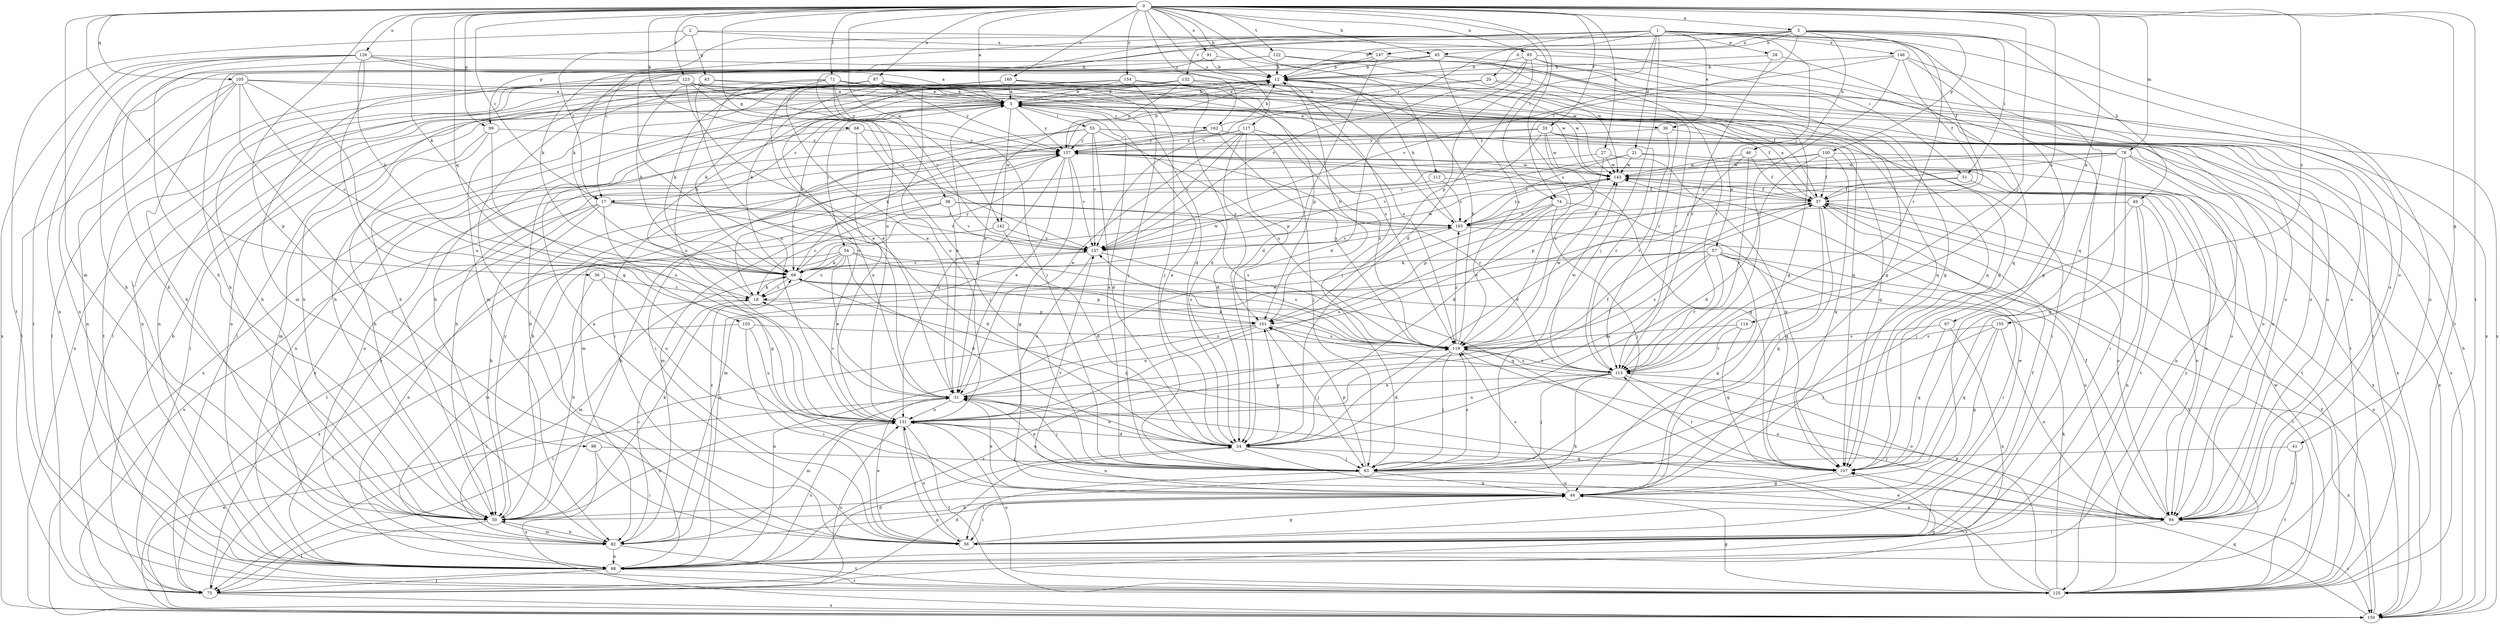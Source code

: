 strict digraph  {
0;
1;
2;
3;
5;
12;
17;
18;
20;
21;
24;
27;
28;
30;
31;
33;
36;
37;
38;
41;
43;
44;
45;
46;
49;
50;
51;
54;
55;
56;
57;
63;
67;
68;
69;
71;
74;
75;
78;
82;
85;
87;
88;
91;
94;
98;
99;
100;
101;
103;
105;
107;
112;
113;
114;
117;
119;
122;
123;
125;
126;
131;
132;
137;
142;
143;
146;
147;
150;
154;
155;
157;
160;
162;
163;
0 -> 3  [label=a];
0 -> 5  [label=a];
0 -> 12  [label=b];
0 -> 17  [label=c];
0 -> 27  [label=e];
0 -> 33  [label=f];
0 -> 36  [label=f];
0 -> 38  [label=g];
0 -> 41  [label=g];
0 -> 45  [label=h];
0 -> 67  [label=k];
0 -> 68  [label=k];
0 -> 69  [label=k];
0 -> 71  [label=l];
0 -> 74  [label=l];
0 -> 78  [label=m];
0 -> 82  [label=m];
0 -> 85  [label=n];
0 -> 87  [label=n];
0 -> 91  [label=o];
0 -> 98  [label=p];
0 -> 99  [label=p];
0 -> 103  [label=q];
0 -> 105  [label=q];
0 -> 112  [label=r];
0 -> 113  [label=r];
0 -> 114  [label=s];
0 -> 117  [label=s];
0 -> 119  [label=s];
0 -> 122  [label=t];
0 -> 123  [label=t];
0 -> 125  [label=t];
0 -> 126  [label=u];
0 -> 142  [label=w];
0 -> 154  [label=y];
0 -> 155  [label=y];
0 -> 160  [label=z];
0 -> 162  [label=z];
1 -> 17  [label=c];
1 -> 20  [label=d];
1 -> 21  [label=d];
1 -> 24  [label=d];
1 -> 28  [label=e];
1 -> 30  [label=e];
1 -> 37  [label=f];
1 -> 57  [label=j];
1 -> 63  [label=j];
1 -> 69  [label=k];
1 -> 94  [label=o];
1 -> 99  [label=p];
1 -> 107  [label=q];
1 -> 131  [label=u];
1 -> 132  [label=v];
1 -> 137  [label=v];
1 -> 146  [label=x];
2 -> 17  [label=c];
2 -> 43  [label=g];
2 -> 51  [label=i];
2 -> 125  [label=t];
2 -> 147  [label=x];
3 -> 12  [label=b];
3 -> 45  [label=h];
3 -> 46  [label=h];
3 -> 49  [label=h];
3 -> 50  [label=h];
3 -> 51  [label=i];
3 -> 69  [label=k];
3 -> 74  [label=l];
3 -> 88  [label=n];
3 -> 100  [label=p];
3 -> 113  [label=r];
3 -> 147  [label=x];
5 -> 12  [label=b];
5 -> 17  [label=c];
5 -> 30  [label=e];
5 -> 37  [label=f];
5 -> 54  [label=i];
5 -> 55  [label=i];
5 -> 69  [label=k];
5 -> 75  [label=l];
5 -> 125  [label=t];
5 -> 142  [label=w];
5 -> 157  [label=y];
5 -> 162  [label=z];
12 -> 5  [label=a];
12 -> 50  [label=h];
12 -> 63  [label=j];
12 -> 75  [label=l];
12 -> 94  [label=o];
17 -> 24  [label=d];
17 -> 44  [label=g];
17 -> 50  [label=h];
17 -> 75  [label=l];
17 -> 137  [label=v];
17 -> 150  [label=x];
17 -> 163  [label=z];
18 -> 12  [label=b];
18 -> 69  [label=k];
18 -> 75  [label=l];
18 -> 101  [label=p];
20 -> 5  [label=a];
20 -> 31  [label=e];
20 -> 113  [label=r];
20 -> 125  [label=t];
21 -> 125  [label=t];
21 -> 137  [label=v];
21 -> 143  [label=w];
21 -> 150  [label=x];
21 -> 163  [label=z];
24 -> 5  [label=a];
24 -> 31  [label=e];
24 -> 63  [label=j];
24 -> 94  [label=o];
24 -> 101  [label=p];
24 -> 107  [label=q];
27 -> 24  [label=d];
27 -> 82  [label=m];
27 -> 107  [label=q];
27 -> 143  [label=w];
28 -> 12  [label=b];
28 -> 107  [label=q];
28 -> 113  [label=r];
30 -> 56  [label=i];
30 -> 113  [label=r];
30 -> 157  [label=y];
31 -> 5  [label=a];
31 -> 18  [label=c];
31 -> 37  [label=f];
31 -> 63  [label=j];
31 -> 82  [label=m];
31 -> 131  [label=u];
31 -> 143  [label=w];
33 -> 88  [label=n];
33 -> 94  [label=o];
33 -> 107  [label=q];
33 -> 119  [label=s];
33 -> 137  [label=v];
33 -> 143  [label=w];
33 -> 150  [label=x];
33 -> 157  [label=y];
36 -> 18  [label=c];
36 -> 50  [label=h];
36 -> 131  [label=u];
37 -> 5  [label=a];
37 -> 44  [label=g];
37 -> 63  [label=j];
37 -> 82  [label=m];
37 -> 94  [label=o];
37 -> 143  [label=w];
37 -> 150  [label=x];
37 -> 163  [label=z];
38 -> 18  [label=c];
38 -> 50  [label=h];
38 -> 119  [label=s];
38 -> 137  [label=v];
38 -> 163  [label=z];
41 -> 63  [label=j];
41 -> 94  [label=o];
41 -> 125  [label=t];
43 -> 5  [label=a];
43 -> 31  [label=e];
43 -> 69  [label=k];
43 -> 107  [label=q];
44 -> 31  [label=e];
44 -> 50  [label=h];
44 -> 56  [label=i];
44 -> 94  [label=o];
44 -> 119  [label=s];
44 -> 137  [label=v];
45 -> 12  [label=b];
45 -> 50  [label=h];
45 -> 82  [label=m];
45 -> 94  [label=o];
45 -> 113  [label=r];
45 -> 119  [label=s];
46 -> 24  [label=d];
46 -> 37  [label=f];
46 -> 113  [label=r];
46 -> 143  [label=w];
49 -> 56  [label=i];
49 -> 63  [label=j];
49 -> 88  [label=n];
49 -> 94  [label=o];
49 -> 163  [label=z];
50 -> 69  [label=k];
50 -> 75  [label=l];
50 -> 82  [label=m];
50 -> 157  [label=y];
51 -> 37  [label=f];
51 -> 94  [label=o];
51 -> 101  [label=p];
54 -> 18  [label=c];
54 -> 24  [label=d];
54 -> 31  [label=e];
54 -> 69  [label=k];
54 -> 82  [label=m];
54 -> 107  [label=q];
54 -> 119  [label=s];
54 -> 150  [label=x];
55 -> 24  [label=d];
55 -> 56  [label=i];
55 -> 88  [label=n];
55 -> 94  [label=o];
55 -> 113  [label=r];
55 -> 119  [label=s];
55 -> 137  [label=v];
55 -> 157  [label=y];
56 -> 5  [label=a];
56 -> 31  [label=e];
56 -> 37  [label=f];
56 -> 44  [label=g];
56 -> 131  [label=u];
56 -> 143  [label=w];
57 -> 18  [label=c];
57 -> 44  [label=g];
57 -> 56  [label=i];
57 -> 69  [label=k];
57 -> 94  [label=o];
57 -> 113  [label=r];
57 -> 119  [label=s];
57 -> 125  [label=t];
57 -> 131  [label=u];
63 -> 5  [label=a];
63 -> 31  [label=e];
63 -> 44  [label=g];
63 -> 56  [label=i];
63 -> 101  [label=p];
63 -> 119  [label=s];
63 -> 125  [label=t];
63 -> 131  [label=u];
67 -> 88  [label=n];
67 -> 107  [label=q];
67 -> 119  [label=s];
68 -> 63  [label=j];
68 -> 131  [label=u];
68 -> 150  [label=x];
68 -> 157  [label=y];
69 -> 18  [label=c];
69 -> 82  [label=m];
69 -> 101  [label=p];
69 -> 107  [label=q];
69 -> 137  [label=v];
69 -> 143  [label=w];
69 -> 157  [label=y];
71 -> 5  [label=a];
71 -> 31  [label=e];
71 -> 88  [label=n];
71 -> 94  [label=o];
71 -> 119  [label=s];
71 -> 131  [label=u];
71 -> 137  [label=v];
71 -> 157  [label=y];
74 -> 63  [label=j];
74 -> 101  [label=p];
74 -> 107  [label=q];
74 -> 131  [label=u];
74 -> 163  [label=z];
75 -> 12  [label=b];
75 -> 24  [label=d];
75 -> 107  [label=q];
75 -> 131  [label=u];
75 -> 150  [label=x];
75 -> 157  [label=y];
78 -> 18  [label=c];
78 -> 56  [label=i];
78 -> 88  [label=n];
78 -> 107  [label=q];
78 -> 143  [label=w];
78 -> 150  [label=x];
78 -> 163  [label=z];
82 -> 18  [label=c];
82 -> 44  [label=g];
82 -> 50  [label=h];
82 -> 88  [label=n];
82 -> 125  [label=t];
82 -> 163  [label=z];
85 -> 12  [label=b];
85 -> 24  [label=d];
85 -> 44  [label=g];
85 -> 56  [label=i];
85 -> 101  [label=p];
85 -> 137  [label=v];
85 -> 150  [label=x];
87 -> 5  [label=a];
87 -> 24  [label=d];
87 -> 31  [label=e];
87 -> 56  [label=i];
87 -> 69  [label=k];
87 -> 143  [label=w];
87 -> 157  [label=y];
88 -> 12  [label=b];
88 -> 24  [label=d];
88 -> 75  [label=l];
88 -> 119  [label=s];
88 -> 125  [label=t];
88 -> 131  [label=u];
88 -> 157  [label=y];
91 -> 12  [label=b];
91 -> 131  [label=u];
91 -> 143  [label=w];
94 -> 37  [label=f];
94 -> 56  [label=i];
94 -> 131  [label=u];
94 -> 150  [label=x];
98 -> 56  [label=i];
98 -> 63  [label=j];
98 -> 150  [label=x];
99 -> 50  [label=h];
99 -> 82  [label=m];
99 -> 131  [label=u];
99 -> 157  [label=y];
100 -> 24  [label=d];
100 -> 37  [label=f];
100 -> 50  [label=h];
100 -> 94  [label=o];
100 -> 107  [label=q];
100 -> 143  [label=w];
101 -> 12  [label=b];
101 -> 31  [label=e];
101 -> 63  [label=j];
101 -> 75  [label=l];
101 -> 88  [label=n];
101 -> 119  [label=s];
103 -> 56  [label=i];
103 -> 75  [label=l];
103 -> 119  [label=s];
103 -> 131  [label=u];
105 -> 5  [label=a];
105 -> 18  [label=c];
105 -> 50  [label=h];
105 -> 56  [label=i];
105 -> 75  [label=l];
105 -> 88  [label=n];
105 -> 107  [label=q];
105 -> 131  [label=u];
107 -> 44  [label=g];
107 -> 113  [label=r];
112 -> 37  [label=f];
112 -> 82  [label=m];
112 -> 163  [label=z];
113 -> 31  [label=e];
113 -> 50  [label=h];
113 -> 63  [label=j];
113 -> 94  [label=o];
113 -> 119  [label=s];
113 -> 131  [label=u];
113 -> 143  [label=w];
113 -> 150  [label=x];
114 -> 107  [label=q];
114 -> 113  [label=r];
114 -> 119  [label=s];
117 -> 24  [label=d];
117 -> 31  [label=e];
117 -> 50  [label=h];
117 -> 63  [label=j];
117 -> 101  [label=p];
117 -> 119  [label=s];
117 -> 137  [label=v];
117 -> 157  [label=y];
119 -> 12  [label=b];
119 -> 24  [label=d];
119 -> 63  [label=j];
119 -> 69  [label=k];
119 -> 94  [label=o];
119 -> 113  [label=r];
119 -> 137  [label=v];
119 -> 143  [label=w];
119 -> 163  [label=z];
122 -> 12  [label=b];
122 -> 44  [label=g];
122 -> 50  [label=h];
122 -> 88  [label=n];
122 -> 143  [label=w];
122 -> 150  [label=x];
123 -> 5  [label=a];
123 -> 31  [label=e];
123 -> 50  [label=h];
123 -> 63  [label=j];
123 -> 75  [label=l];
123 -> 107  [label=q];
123 -> 125  [label=t];
123 -> 137  [label=v];
125 -> 31  [label=e];
125 -> 44  [label=g];
125 -> 69  [label=k];
125 -> 101  [label=p];
125 -> 131  [label=u];
125 -> 143  [label=w];
125 -> 157  [label=y];
126 -> 5  [label=a];
126 -> 12  [label=b];
126 -> 44  [label=g];
126 -> 50  [label=h];
126 -> 69  [label=k];
126 -> 88  [label=n];
126 -> 125  [label=t];
126 -> 150  [label=x];
126 -> 163  [label=z];
131 -> 24  [label=d];
131 -> 37  [label=f];
131 -> 50  [label=h];
131 -> 56  [label=i];
131 -> 125  [label=t];
132 -> 5  [label=a];
132 -> 50  [label=h];
132 -> 75  [label=l];
132 -> 94  [label=o];
132 -> 107  [label=q];
132 -> 113  [label=r];
132 -> 131  [label=u];
132 -> 157  [label=y];
137 -> 69  [label=k];
137 -> 119  [label=s];
137 -> 131  [label=u];
137 -> 143  [label=w];
142 -> 24  [label=d];
142 -> 88  [label=n];
142 -> 137  [label=v];
143 -> 37  [label=f];
143 -> 163  [label=z];
146 -> 12  [label=b];
146 -> 37  [label=f];
146 -> 44  [label=g];
146 -> 113  [label=r];
146 -> 125  [label=t];
146 -> 137  [label=v];
147 -> 12  [label=b];
147 -> 24  [label=d];
147 -> 44  [label=g];
147 -> 82  [label=m];
150 -> 12  [label=b];
150 -> 31  [label=e];
150 -> 37  [label=f];
150 -> 107  [label=q];
154 -> 5  [label=a];
154 -> 24  [label=d];
154 -> 37  [label=f];
154 -> 50  [label=h];
154 -> 63  [label=j];
154 -> 69  [label=k];
154 -> 88  [label=n];
154 -> 94  [label=o];
154 -> 101  [label=p];
154 -> 131  [label=u];
154 -> 150  [label=x];
155 -> 44  [label=g];
155 -> 63  [label=j];
155 -> 94  [label=o];
155 -> 107  [label=q];
155 -> 119  [label=s];
157 -> 12  [label=b];
157 -> 31  [label=e];
157 -> 44  [label=g];
157 -> 56  [label=i];
157 -> 107  [label=q];
157 -> 113  [label=r];
157 -> 125  [label=t];
157 -> 131  [label=u];
157 -> 137  [label=v];
157 -> 143  [label=w];
160 -> 5  [label=a];
160 -> 50  [label=h];
160 -> 63  [label=j];
160 -> 69  [label=k];
160 -> 88  [label=n];
160 -> 119  [label=s];
160 -> 143  [label=w];
162 -> 12  [label=b];
162 -> 69  [label=k];
162 -> 119  [label=s];
162 -> 150  [label=x];
162 -> 157  [label=y];
163 -> 12  [label=b];
163 -> 88  [label=n];
163 -> 125  [label=t];
163 -> 137  [label=v];
}
